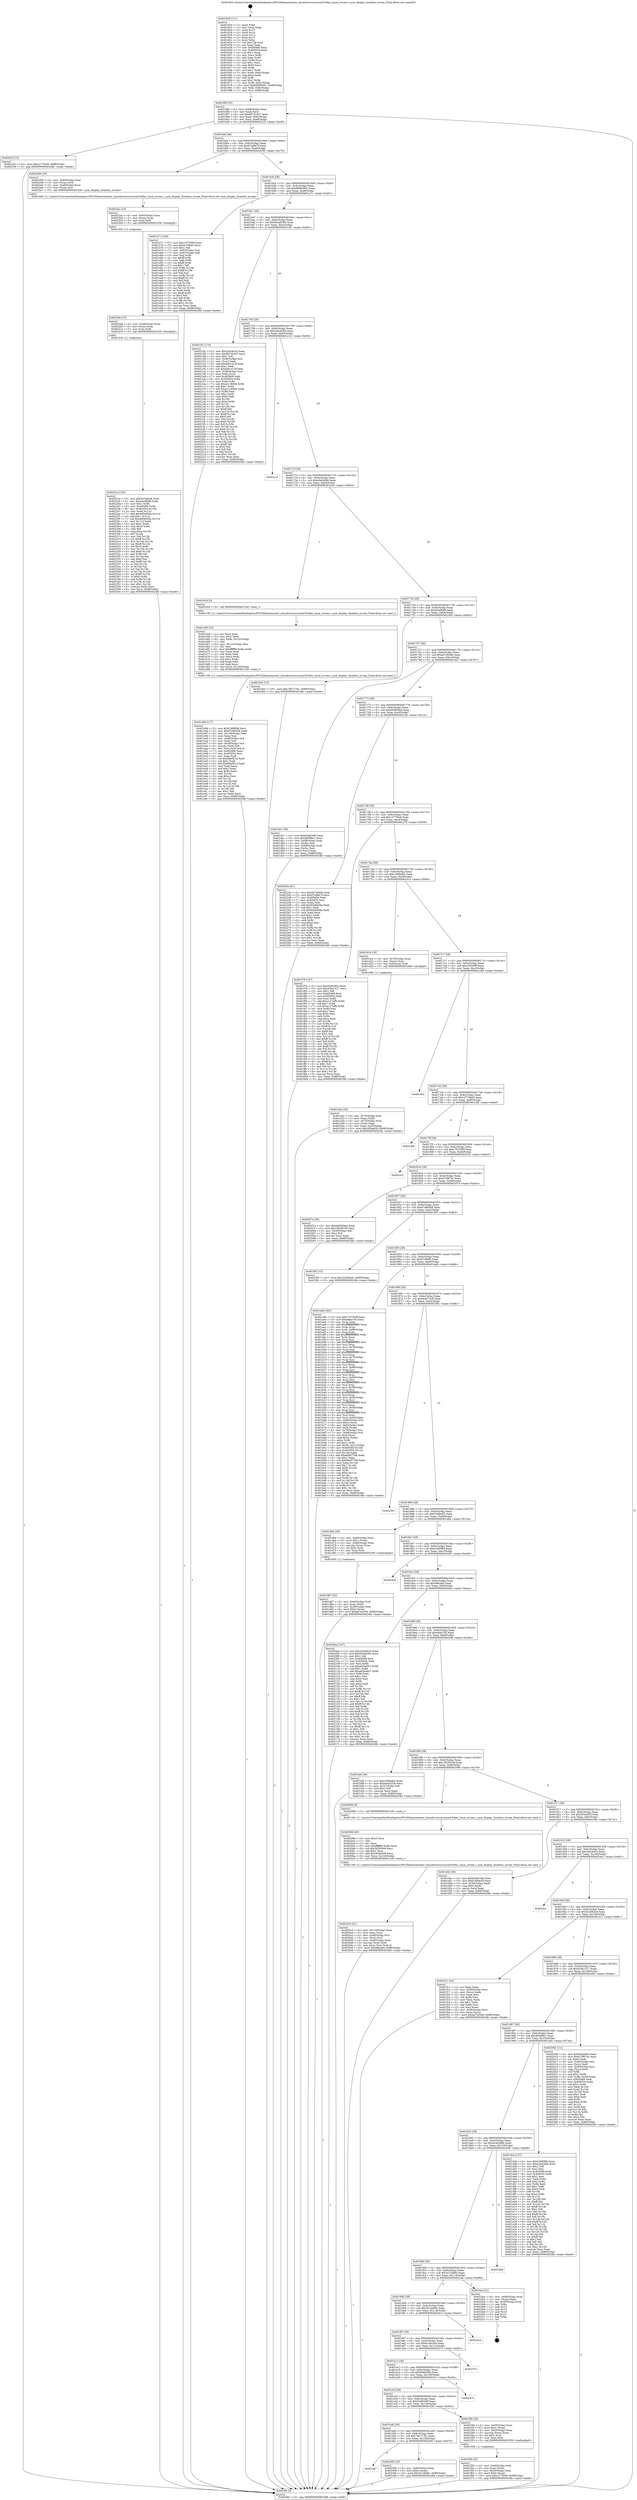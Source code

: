 digraph "0x401620" {
  label = "0x401620 (/mnt/c/Users/mathe/Desktop/tcc/POCII/binaries/extr_linuxdriversscsisym53c8xx_2sym_nvram.c_sym_display_Symbios_nvram_Final-ollvm.out::main(0))"
  labelloc = "t"
  node[shape=record]

  Entry [label="",width=0.3,height=0.3,shape=circle,fillcolor=black,style=filled]
  "0x40168f" [label="{
     0x40168f [32]\l
     | [instrs]\l
     &nbsp;&nbsp;0x40168f \<+6\>: mov -0x88(%rbp),%eax\l
     &nbsp;&nbsp;0x401695 \<+2\>: mov %eax,%ecx\l
     &nbsp;&nbsp;0x401697 \<+6\>: sub $0x867d2447,%ecx\l
     &nbsp;&nbsp;0x40169d \<+6\>: mov %eax,-0x9c(%rbp)\l
     &nbsp;&nbsp;0x4016a3 \<+6\>: mov %ecx,-0xa0(%rbp)\l
     &nbsp;&nbsp;0x4016a9 \<+6\>: je 000000000040222f \<main+0xc0f\>\l
  }"]
  "0x40222f" [label="{
     0x40222f [15]\l
     | [instrs]\l
     &nbsp;&nbsp;0x40222f \<+10\>: movl $0xc277f2e9,-0x88(%rbp)\l
     &nbsp;&nbsp;0x402239 \<+5\>: jmp 00000000004024fe \<main+0xede\>\l
  }"]
  "0x4016af" [label="{
     0x4016af [28]\l
     | [instrs]\l
     &nbsp;&nbsp;0x4016af \<+5\>: jmp 00000000004016b4 \<main+0x94\>\l
     &nbsp;&nbsp;0x4016b4 \<+6\>: mov -0x9c(%rbp),%eax\l
     &nbsp;&nbsp;0x4016ba \<+5\>: sub $0x87ed9e7f,%eax\l
     &nbsp;&nbsp;0x4016bf \<+6\>: mov %eax,-0xa4(%rbp)\l
     &nbsp;&nbsp;0x4016c5 \<+6\>: je 0000000000402299 \<main+0xc79\>\l
  }"]
  Exit [label="",width=0.3,height=0.3,shape=circle,fillcolor=black,style=filled,peripheries=2]
  "0x402299" [label="{
     0x402299 [19]\l
     | [instrs]\l
     &nbsp;&nbsp;0x402299 \<+4\>: mov -0x60(%rbp),%rax\l
     &nbsp;&nbsp;0x40229d \<+3\>: mov (%rax),%rdi\l
     &nbsp;&nbsp;0x4022a0 \<+4\>: mov -0x48(%rbp),%rax\l
     &nbsp;&nbsp;0x4022a4 \<+3\>: mov (%rax),%rsi\l
     &nbsp;&nbsp;0x4022a7 \<+5\>: call 0000000000401440 \<sym_display_Symbios_nvram\>\l
     | [calls]\l
     &nbsp;&nbsp;0x401440 \{1\} (/mnt/c/Users/mathe/Desktop/tcc/POCII/binaries/extr_linuxdriversscsisym53c8xx_2sym_nvram.c_sym_display_Symbios_nvram_Final-ollvm.out::sym_display_Symbios_nvram)\l
  }"]
  "0x4016cb" [label="{
     0x4016cb [28]\l
     | [instrs]\l
     &nbsp;&nbsp;0x4016cb \<+5\>: jmp 00000000004016d0 \<main+0xb0\>\l
     &nbsp;&nbsp;0x4016d0 \<+6\>: mov -0x9c(%rbp),%eax\l
     &nbsp;&nbsp;0x4016d6 \<+5\>: sub $0x8890b061,%eax\l
     &nbsp;&nbsp;0x4016db \<+6\>: mov %eax,-0xa8(%rbp)\l
     &nbsp;&nbsp;0x4016e1 \<+6\>: je 0000000000401a71 \<main+0x451\>\l
  }"]
  "0x401a67" [label="{
     0x401a67\l
  }", style=dashed]
  "0x401a71" [label="{
     0x401a71 [106]\l
     | [instrs]\l
     &nbsp;&nbsp;0x401a71 \<+5\>: mov $0xc707500f,%eax\l
     &nbsp;&nbsp;0x401a76 \<+5\>: mov $0xd7cf94fc,%ecx\l
     &nbsp;&nbsp;0x401a7b \<+2\>: mov $0x1,%dl\l
     &nbsp;&nbsp;0x401a7d \<+7\>: mov -0x82(%rbp),%sil\l
     &nbsp;&nbsp;0x401a84 \<+7\>: mov -0x81(%rbp),%dil\l
     &nbsp;&nbsp;0x401a8b \<+3\>: mov %sil,%r8b\l
     &nbsp;&nbsp;0x401a8e \<+4\>: xor $0xff,%r8b\l
     &nbsp;&nbsp;0x401a92 \<+3\>: mov %dil,%r9b\l
     &nbsp;&nbsp;0x401a95 \<+4\>: xor $0xff,%r9b\l
     &nbsp;&nbsp;0x401a99 \<+3\>: xor $0x1,%dl\l
     &nbsp;&nbsp;0x401a9c \<+3\>: mov %r8b,%r10b\l
     &nbsp;&nbsp;0x401a9f \<+4\>: and $0xff,%r10b\l
     &nbsp;&nbsp;0x401aa3 \<+3\>: and %dl,%sil\l
     &nbsp;&nbsp;0x401aa6 \<+3\>: mov %r9b,%r11b\l
     &nbsp;&nbsp;0x401aa9 \<+4\>: and $0xff,%r11b\l
     &nbsp;&nbsp;0x401aad \<+3\>: and %dl,%dil\l
     &nbsp;&nbsp;0x401ab0 \<+3\>: or %sil,%r10b\l
     &nbsp;&nbsp;0x401ab3 \<+3\>: or %dil,%r11b\l
     &nbsp;&nbsp;0x401ab6 \<+3\>: xor %r11b,%r10b\l
     &nbsp;&nbsp;0x401ab9 \<+3\>: or %r9b,%r8b\l
     &nbsp;&nbsp;0x401abc \<+4\>: xor $0xff,%r8b\l
     &nbsp;&nbsp;0x401ac0 \<+3\>: or $0x1,%dl\l
     &nbsp;&nbsp;0x401ac3 \<+3\>: and %dl,%r8b\l
     &nbsp;&nbsp;0x401ac6 \<+3\>: or %r8b,%r10b\l
     &nbsp;&nbsp;0x401ac9 \<+4\>: test $0x1,%r10b\l
     &nbsp;&nbsp;0x401acd \<+3\>: cmovne %ecx,%eax\l
     &nbsp;&nbsp;0x401ad0 \<+6\>: mov %eax,-0x88(%rbp)\l
     &nbsp;&nbsp;0x401ad6 \<+5\>: jmp 00000000004024fe \<main+0xede\>\l
  }"]
  "0x4016e7" [label="{
     0x4016e7 [28]\l
     | [instrs]\l
     &nbsp;&nbsp;0x4016e7 \<+5\>: jmp 00000000004016ec \<main+0xcc\>\l
     &nbsp;&nbsp;0x4016ec \<+6\>: mov -0x9c(%rbp),%eax\l
     &nbsp;&nbsp;0x4016f2 \<+5\>: sub $0x924a6382,%eax\l
     &nbsp;&nbsp;0x4016f7 \<+6\>: mov %eax,-0xac(%rbp)\l
     &nbsp;&nbsp;0x4016fd \<+6\>: je 0000000000402181 \<main+0xb61\>\l
  }"]
  "0x4024fe" [label="{
     0x4024fe [5]\l
     | [instrs]\l
     &nbsp;&nbsp;0x4024fe \<+5\>: jmp 000000000040168f \<main+0x6f\>\l
  }"]
  "0x401620" [label="{
     0x401620 [111]\l
     | [instrs]\l
     &nbsp;&nbsp;0x401620 \<+1\>: push %rbp\l
     &nbsp;&nbsp;0x401621 \<+3\>: mov %rsp,%rbp\l
     &nbsp;&nbsp;0x401624 \<+2\>: push %r15\l
     &nbsp;&nbsp;0x401626 \<+2\>: push %r14\l
     &nbsp;&nbsp;0x401628 \<+2\>: push %r13\l
     &nbsp;&nbsp;0x40162a \<+2\>: push %r12\l
     &nbsp;&nbsp;0x40162c \<+1\>: push %rbx\l
     &nbsp;&nbsp;0x40162d \<+7\>: sub $0x128,%rsp\l
     &nbsp;&nbsp;0x401634 \<+2\>: xor %eax,%eax\l
     &nbsp;&nbsp;0x401636 \<+7\>: mov 0x405068,%ecx\l
     &nbsp;&nbsp;0x40163d \<+7\>: mov 0x405054,%edx\l
     &nbsp;&nbsp;0x401644 \<+3\>: sub $0x1,%eax\l
     &nbsp;&nbsp;0x401647 \<+3\>: mov %ecx,%r8d\l
     &nbsp;&nbsp;0x40164a \<+3\>: add %eax,%r8d\l
     &nbsp;&nbsp;0x40164d \<+4\>: imul %r8d,%ecx\l
     &nbsp;&nbsp;0x401651 \<+3\>: and $0x1,%ecx\l
     &nbsp;&nbsp;0x401654 \<+3\>: cmp $0x0,%ecx\l
     &nbsp;&nbsp;0x401657 \<+4\>: sete %r9b\l
     &nbsp;&nbsp;0x40165b \<+4\>: and $0x1,%r9b\l
     &nbsp;&nbsp;0x40165f \<+7\>: mov %r9b,-0x82(%rbp)\l
     &nbsp;&nbsp;0x401666 \<+3\>: cmp $0xa,%edx\l
     &nbsp;&nbsp;0x401669 \<+4\>: setl %r9b\l
     &nbsp;&nbsp;0x40166d \<+4\>: and $0x1,%r9b\l
     &nbsp;&nbsp;0x401671 \<+7\>: mov %r9b,-0x81(%rbp)\l
     &nbsp;&nbsp;0x401678 \<+10\>: movl $0x8890b061,-0x88(%rbp)\l
     &nbsp;&nbsp;0x401682 \<+6\>: mov %edi,-0x8c(%rbp)\l
     &nbsp;&nbsp;0x401688 \<+7\>: mov %rsi,-0x98(%rbp)\l
  }"]
  "0x402395" [label="{
     0x402395 [25]\l
     | [instrs]\l
     &nbsp;&nbsp;0x402395 \<+4\>: mov -0x80(%rbp),%rax\l
     &nbsp;&nbsp;0x402399 \<+6\>: movl $0x0,(%rax)\l
     &nbsp;&nbsp;0x40239f \<+10\>: movl $0x5a728d9c,-0x88(%rbp)\l
     &nbsp;&nbsp;0x4023a9 \<+5\>: jmp 00000000004024fe \<main+0xede\>\l
  }"]
  "0x402181" [label="{
     0x402181 [174]\l
     | [instrs]\l
     &nbsp;&nbsp;0x402181 \<+5\>: mov $0x2a5c6e34,%eax\l
     &nbsp;&nbsp;0x402186 \<+5\>: mov $0x867d2447,%ecx\l
     &nbsp;&nbsp;0x40218b \<+2\>: mov $0x1,%dl\l
     &nbsp;&nbsp;0x40218d \<+4\>: mov -0x40(%rbp),%rsi\l
     &nbsp;&nbsp;0x402191 \<+2\>: mov (%rsi),%edi\l
     &nbsp;&nbsp;0x402193 \<+6\>: add $0x9a91413f,%edi\l
     &nbsp;&nbsp;0x402199 \<+3\>: add $0x1,%edi\l
     &nbsp;&nbsp;0x40219c \<+6\>: sub $0x9a91413f,%edi\l
     &nbsp;&nbsp;0x4021a2 \<+4\>: mov -0x40(%rbp),%rsi\l
     &nbsp;&nbsp;0x4021a6 \<+2\>: mov %edi,(%rsi)\l
     &nbsp;&nbsp;0x4021a8 \<+7\>: mov 0x405068,%edi\l
     &nbsp;&nbsp;0x4021af \<+8\>: mov 0x405054,%r8d\l
     &nbsp;&nbsp;0x4021b7 \<+3\>: mov %edi,%r9d\l
     &nbsp;&nbsp;0x4021ba \<+7\>: sub $0xa21c8068,%r9d\l
     &nbsp;&nbsp;0x4021c1 \<+4\>: sub $0x1,%r9d\l
     &nbsp;&nbsp;0x4021c5 \<+7\>: add $0xa21c8068,%r9d\l
     &nbsp;&nbsp;0x4021cc \<+4\>: imul %r9d,%edi\l
     &nbsp;&nbsp;0x4021d0 \<+3\>: and $0x1,%edi\l
     &nbsp;&nbsp;0x4021d3 \<+3\>: cmp $0x0,%edi\l
     &nbsp;&nbsp;0x4021d6 \<+4\>: sete %r10b\l
     &nbsp;&nbsp;0x4021da \<+4\>: cmp $0xa,%r8d\l
     &nbsp;&nbsp;0x4021de \<+4\>: setl %r11b\l
     &nbsp;&nbsp;0x4021e2 \<+3\>: mov %r10b,%bl\l
     &nbsp;&nbsp;0x4021e5 \<+3\>: xor $0xff,%bl\l
     &nbsp;&nbsp;0x4021e8 \<+3\>: mov %r11b,%r14b\l
     &nbsp;&nbsp;0x4021eb \<+4\>: xor $0xff,%r14b\l
     &nbsp;&nbsp;0x4021ef \<+3\>: xor $0x0,%dl\l
     &nbsp;&nbsp;0x4021f2 \<+3\>: mov %bl,%r15b\l
     &nbsp;&nbsp;0x4021f5 \<+4\>: and $0x0,%r15b\l
     &nbsp;&nbsp;0x4021f9 \<+3\>: and %dl,%r10b\l
     &nbsp;&nbsp;0x4021fc \<+3\>: mov %r14b,%r12b\l
     &nbsp;&nbsp;0x4021ff \<+4\>: and $0x0,%r12b\l
     &nbsp;&nbsp;0x402203 \<+3\>: and %dl,%r11b\l
     &nbsp;&nbsp;0x402206 \<+3\>: or %r10b,%r15b\l
     &nbsp;&nbsp;0x402209 \<+3\>: or %r11b,%r12b\l
     &nbsp;&nbsp;0x40220c \<+3\>: xor %r12b,%r15b\l
     &nbsp;&nbsp;0x40220f \<+3\>: or %r14b,%bl\l
     &nbsp;&nbsp;0x402212 \<+3\>: xor $0xff,%bl\l
     &nbsp;&nbsp;0x402215 \<+3\>: or $0x0,%dl\l
     &nbsp;&nbsp;0x402218 \<+2\>: and %dl,%bl\l
     &nbsp;&nbsp;0x40221a \<+3\>: or %bl,%r15b\l
     &nbsp;&nbsp;0x40221d \<+4\>: test $0x1,%r15b\l
     &nbsp;&nbsp;0x402221 \<+3\>: cmovne %ecx,%eax\l
     &nbsp;&nbsp;0x402224 \<+6\>: mov %eax,-0x88(%rbp)\l
     &nbsp;&nbsp;0x40222a \<+5\>: jmp 00000000004024fe \<main+0xede\>\l
  }"]
  "0x401703" [label="{
     0x401703 [28]\l
     | [instrs]\l
     &nbsp;&nbsp;0x401703 \<+5\>: jmp 0000000000401708 \<main+0xe8\>\l
     &nbsp;&nbsp;0x401708 \<+6\>: mov -0x9c(%rbp),%eax\l
     &nbsp;&nbsp;0x40170e \<+5\>: sub $0xa04cd256,%eax\l
     &nbsp;&nbsp;0x401713 \<+6\>: mov %eax,-0xb0(%rbp)\l
     &nbsp;&nbsp;0x401719 \<+6\>: je 0000000000401c12 \<main+0x5f2\>\l
  }"]
  "0x4022ca" [label="{
     0x4022ca [153]\l
     | [instrs]\l
     &nbsp;&nbsp;0x4022ca \<+5\>: mov $0x5b7aab06,%ecx\l
     &nbsp;&nbsp;0x4022cf \<+5\>: mov $0xa5e08af9,%edx\l
     &nbsp;&nbsp;0x4022d4 \<+3\>: mov $0x1,%r8b\l
     &nbsp;&nbsp;0x4022d7 \<+8\>: mov 0x405068,%r9d\l
     &nbsp;&nbsp;0x4022df \<+8\>: mov 0x405054,%r10d\l
     &nbsp;&nbsp;0x4022e7 \<+3\>: mov %r9d,%r11d\l
     &nbsp;&nbsp;0x4022ea \<+7\>: add $0x4d0e056e,%r11d\l
     &nbsp;&nbsp;0x4022f1 \<+4\>: sub $0x1,%r11d\l
     &nbsp;&nbsp;0x4022f5 \<+7\>: sub $0x4d0e056e,%r11d\l
     &nbsp;&nbsp;0x4022fc \<+4\>: imul %r11d,%r9d\l
     &nbsp;&nbsp;0x402300 \<+4\>: and $0x1,%r9d\l
     &nbsp;&nbsp;0x402304 \<+4\>: cmp $0x0,%r9d\l
     &nbsp;&nbsp;0x402308 \<+3\>: sete %bl\l
     &nbsp;&nbsp;0x40230b \<+4\>: cmp $0xa,%r10d\l
     &nbsp;&nbsp;0x40230f \<+4\>: setl %r14b\l
     &nbsp;&nbsp;0x402313 \<+3\>: mov %bl,%r15b\l
     &nbsp;&nbsp;0x402316 \<+4\>: xor $0xff,%r15b\l
     &nbsp;&nbsp;0x40231a \<+3\>: mov %r14b,%r12b\l
     &nbsp;&nbsp;0x40231d \<+4\>: xor $0xff,%r12b\l
     &nbsp;&nbsp;0x402321 \<+4\>: xor $0x0,%r8b\l
     &nbsp;&nbsp;0x402325 \<+3\>: mov %r15b,%r13b\l
     &nbsp;&nbsp;0x402328 \<+4\>: and $0x0,%r13b\l
     &nbsp;&nbsp;0x40232c \<+3\>: and %r8b,%bl\l
     &nbsp;&nbsp;0x40232f \<+3\>: mov %r12b,%al\l
     &nbsp;&nbsp;0x402332 \<+2\>: and $0x0,%al\l
     &nbsp;&nbsp;0x402334 \<+3\>: and %r8b,%r14b\l
     &nbsp;&nbsp;0x402337 \<+3\>: or %bl,%r13b\l
     &nbsp;&nbsp;0x40233a \<+3\>: or %r14b,%al\l
     &nbsp;&nbsp;0x40233d \<+3\>: xor %al,%r13b\l
     &nbsp;&nbsp;0x402340 \<+3\>: or %r12b,%r15b\l
     &nbsp;&nbsp;0x402343 \<+4\>: xor $0xff,%r15b\l
     &nbsp;&nbsp;0x402347 \<+4\>: or $0x0,%r8b\l
     &nbsp;&nbsp;0x40234b \<+3\>: and %r8b,%r15b\l
     &nbsp;&nbsp;0x40234e \<+3\>: or %r15b,%r13b\l
     &nbsp;&nbsp;0x402351 \<+4\>: test $0x1,%r13b\l
     &nbsp;&nbsp;0x402355 \<+3\>: cmovne %edx,%ecx\l
     &nbsp;&nbsp;0x402358 \<+6\>: mov %ecx,-0x88(%rbp)\l
     &nbsp;&nbsp;0x40235e \<+5\>: jmp 00000000004024fe \<main+0xede\>\l
  }"]
  "0x401c12" [label="{
     0x401c12\l
  }", style=dashed]
  "0x40171f" [label="{
     0x40171f [28]\l
     | [instrs]\l
     &nbsp;&nbsp;0x40171f \<+5\>: jmp 0000000000401724 \<main+0x104\>\l
     &nbsp;&nbsp;0x401724 \<+6\>: mov -0x9c(%rbp),%eax\l
     &nbsp;&nbsp;0x40172a \<+5\>: sub $0xa3a0c6bb,%eax\l
     &nbsp;&nbsp;0x40172f \<+6\>: mov %eax,-0xb4(%rbp)\l
     &nbsp;&nbsp;0x401735 \<+6\>: je 0000000000401e54 \<main+0x834\>\l
  }"]
  "0x4022bb" [label="{
     0x4022bb [15]\l
     | [instrs]\l
     &nbsp;&nbsp;0x4022bb \<+4\>: mov -0x48(%rbp),%rax\l
     &nbsp;&nbsp;0x4022bf \<+3\>: mov (%rax),%rax\l
     &nbsp;&nbsp;0x4022c2 \<+3\>: mov %rax,%rdi\l
     &nbsp;&nbsp;0x4022c5 \<+5\>: call 0000000000401030 \<free@plt\>\l
     | [calls]\l
     &nbsp;&nbsp;0x401030 \{1\} (unknown)\l
  }"]
  "0x401e54" [label="{
     0x401e54 [5]\l
     | [instrs]\l
     &nbsp;&nbsp;0x401e54 \<+5\>: call 0000000000401160 \<next_i\>\l
     | [calls]\l
     &nbsp;&nbsp;0x401160 \{1\} (/mnt/c/Users/mathe/Desktop/tcc/POCII/binaries/extr_linuxdriversscsisym53c8xx_2sym_nvram.c_sym_display_Symbios_nvram_Final-ollvm.out::next_i)\l
  }"]
  "0x40173b" [label="{
     0x40173b [28]\l
     | [instrs]\l
     &nbsp;&nbsp;0x40173b \<+5\>: jmp 0000000000401740 \<main+0x120\>\l
     &nbsp;&nbsp;0x401740 \<+6\>: mov -0x9c(%rbp),%eax\l
     &nbsp;&nbsp;0x401746 \<+5\>: sub $0xa5e08af9,%eax\l
     &nbsp;&nbsp;0x40174b \<+6\>: mov %eax,-0xb8(%rbp)\l
     &nbsp;&nbsp;0x401751 \<+6\>: je 0000000000402363 \<main+0xd43\>\l
  }"]
  "0x4022ac" [label="{
     0x4022ac [15]\l
     | [instrs]\l
     &nbsp;&nbsp;0x4022ac \<+4\>: mov -0x60(%rbp),%rax\l
     &nbsp;&nbsp;0x4022b0 \<+3\>: mov (%rax),%rax\l
     &nbsp;&nbsp;0x4022b3 \<+3\>: mov %rax,%rdi\l
     &nbsp;&nbsp;0x4022b6 \<+5\>: call 0000000000401030 \<free@plt\>\l
     | [calls]\l
     &nbsp;&nbsp;0x401030 \{1\} (unknown)\l
  }"]
  "0x402363" [label="{
     0x402363 [15]\l
     | [instrs]\l
     &nbsp;&nbsp;0x402363 \<+10\>: movl $0x7b671781,-0x88(%rbp)\l
     &nbsp;&nbsp;0x40236d \<+5\>: jmp 00000000004024fe \<main+0xede\>\l
  }"]
  "0x401757" [label="{
     0x401757 [28]\l
     | [instrs]\l
     &nbsp;&nbsp;0x401757 \<+5\>: jmp 000000000040175c \<main+0x13c\>\l
     &nbsp;&nbsp;0x40175c \<+6\>: mov -0x9c(%rbp),%eax\l
     &nbsp;&nbsp;0x401762 \<+5\>: sub $0xad7e029d,%eax\l
     &nbsp;&nbsp;0x401767 \<+6\>: mov %eax,-0xbc(%rbp)\l
     &nbsp;&nbsp;0x40176d \<+6\>: je 0000000000401da7 \<main+0x787\>\l
  }"]
  "0x4020c5" [label="{
     0x4020c5 [41]\l
     | [instrs]\l
     &nbsp;&nbsp;0x4020c5 \<+6\>: mov -0x134(%rbp),%ecx\l
     &nbsp;&nbsp;0x4020cb \<+3\>: imul %eax,%ecx\l
     &nbsp;&nbsp;0x4020ce \<+4\>: mov -0x48(%rbp),%rsi\l
     &nbsp;&nbsp;0x4020d2 \<+3\>: mov (%rsi),%rsi\l
     &nbsp;&nbsp;0x4020d5 \<+4\>: mov -0x40(%rbp),%rdi\l
     &nbsp;&nbsp;0x4020d9 \<+3\>: movslq (%rdi),%rdi\l
     &nbsp;&nbsp;0x4020dc \<+3\>: mov %ecx,(%rsi,%rdi,4)\l
     &nbsp;&nbsp;0x4020df \<+10\>: movl $0xd9fcab0,-0x88(%rbp)\l
     &nbsp;&nbsp;0x4020e9 \<+5\>: jmp 00000000004024fe \<main+0xede\>\l
  }"]
  "0x401da7" [label="{
     0x401da7 [36]\l
     | [instrs]\l
     &nbsp;&nbsp;0x401da7 \<+5\>: mov $0x63af63d9,%eax\l
     &nbsp;&nbsp;0x401dac \<+5\>: mov $0x4856f6cc,%ecx\l
     &nbsp;&nbsp;0x401db1 \<+4\>: mov -0x58(%rbp),%rdx\l
     &nbsp;&nbsp;0x401db5 \<+2\>: mov (%rdx),%esi\l
     &nbsp;&nbsp;0x401db7 \<+4\>: mov -0x68(%rbp),%rdx\l
     &nbsp;&nbsp;0x401dbb \<+2\>: cmp (%rdx),%esi\l
     &nbsp;&nbsp;0x401dbd \<+3\>: cmovl %ecx,%eax\l
     &nbsp;&nbsp;0x401dc0 \<+6\>: mov %eax,-0x88(%rbp)\l
     &nbsp;&nbsp;0x401dc6 \<+5\>: jmp 00000000004024fe \<main+0xede\>\l
  }"]
  "0x401773" [label="{
     0x401773 [28]\l
     | [instrs]\l
     &nbsp;&nbsp;0x401773 \<+5\>: jmp 0000000000401778 \<main+0x158\>\l
     &nbsp;&nbsp;0x401778 \<+6\>: mov -0x9c(%rbp),%eax\l
     &nbsp;&nbsp;0x40177e \<+5\>: sub $0xbb5858ad,%eax\l
     &nbsp;&nbsp;0x401783 \<+6\>: mov %eax,-0xc0(%rbp)\l
     &nbsp;&nbsp;0x401789 \<+6\>: je 000000000040223e \<main+0xc1e\>\l
  }"]
  "0x40209d" [label="{
     0x40209d [40]\l
     | [instrs]\l
     &nbsp;&nbsp;0x40209d \<+5\>: mov $0x2,%ecx\l
     &nbsp;&nbsp;0x4020a2 \<+1\>: cltd\l
     &nbsp;&nbsp;0x4020a3 \<+2\>: idiv %ecx\l
     &nbsp;&nbsp;0x4020a5 \<+6\>: imul $0xfffffffe,%edx,%ecx\l
     &nbsp;&nbsp;0x4020ab \<+6\>: sub $0x363fc648,%ecx\l
     &nbsp;&nbsp;0x4020b1 \<+3\>: add $0x1,%ecx\l
     &nbsp;&nbsp;0x4020b4 \<+6\>: add $0x363fc648,%ecx\l
     &nbsp;&nbsp;0x4020ba \<+6\>: mov %ecx,-0x134(%rbp)\l
     &nbsp;&nbsp;0x4020c0 \<+5\>: call 0000000000401160 \<next_i\>\l
     | [calls]\l
     &nbsp;&nbsp;0x401160 \{1\} (/mnt/c/Users/mathe/Desktop/tcc/POCII/binaries/extr_linuxdriversscsisym53c8xx_2sym_nvram.c_sym_display_Symbios_nvram_Final-ollvm.out::next_i)\l
  }"]
  "0x40223e" [label="{
     0x40223e [91]\l
     | [instrs]\l
     &nbsp;&nbsp;0x40223e \<+5\>: mov $0x5b7aab06,%eax\l
     &nbsp;&nbsp;0x402243 \<+5\>: mov $0x87ed9e7f,%ecx\l
     &nbsp;&nbsp;0x402248 \<+7\>: mov 0x405068,%edx\l
     &nbsp;&nbsp;0x40224f \<+7\>: mov 0x405054,%esi\l
     &nbsp;&nbsp;0x402256 \<+2\>: mov %edx,%edi\l
     &nbsp;&nbsp;0x402258 \<+6\>: add $0x63b8458a,%edi\l
     &nbsp;&nbsp;0x40225e \<+3\>: sub $0x1,%edi\l
     &nbsp;&nbsp;0x402261 \<+6\>: sub $0x63b8458a,%edi\l
     &nbsp;&nbsp;0x402267 \<+3\>: imul %edi,%edx\l
     &nbsp;&nbsp;0x40226a \<+3\>: and $0x1,%edx\l
     &nbsp;&nbsp;0x40226d \<+3\>: cmp $0x0,%edx\l
     &nbsp;&nbsp;0x402270 \<+4\>: sete %r8b\l
     &nbsp;&nbsp;0x402274 \<+3\>: cmp $0xa,%esi\l
     &nbsp;&nbsp;0x402277 \<+4\>: setl %r9b\l
     &nbsp;&nbsp;0x40227b \<+3\>: mov %r8b,%r10b\l
     &nbsp;&nbsp;0x40227e \<+3\>: and %r9b,%r10b\l
     &nbsp;&nbsp;0x402281 \<+3\>: xor %r9b,%r8b\l
     &nbsp;&nbsp;0x402284 \<+3\>: or %r8b,%r10b\l
     &nbsp;&nbsp;0x402287 \<+4\>: test $0x1,%r10b\l
     &nbsp;&nbsp;0x40228b \<+3\>: cmovne %ecx,%eax\l
     &nbsp;&nbsp;0x40228e \<+6\>: mov %eax,-0x88(%rbp)\l
     &nbsp;&nbsp;0x402294 \<+5\>: jmp 00000000004024fe \<main+0xede\>\l
  }"]
  "0x40178f" [label="{
     0x40178f [28]\l
     | [instrs]\l
     &nbsp;&nbsp;0x40178f \<+5\>: jmp 0000000000401794 \<main+0x174\>\l
     &nbsp;&nbsp;0x401794 \<+6\>: mov -0x9c(%rbp),%eax\l
     &nbsp;&nbsp;0x40179a \<+5\>: sub $0xc277f2e9,%eax\l
     &nbsp;&nbsp;0x40179f \<+6\>: mov %eax,-0xc4(%rbp)\l
     &nbsp;&nbsp;0x4017a5 \<+6\>: je 0000000000401f78 \<main+0x958\>\l
  }"]
  "0x401f58" [label="{
     0x401f58 [32]\l
     | [instrs]\l
     &nbsp;&nbsp;0x401f58 \<+4\>: mov -0x48(%rbp),%rdi\l
     &nbsp;&nbsp;0x401f5c \<+3\>: mov %rax,(%rdi)\l
     &nbsp;&nbsp;0x401f5f \<+4\>: mov -0x40(%rbp),%rax\l
     &nbsp;&nbsp;0x401f63 \<+6\>: movl $0x0,(%rax)\l
     &nbsp;&nbsp;0x401f69 \<+10\>: movl $0xc277f2e9,-0x88(%rbp)\l
     &nbsp;&nbsp;0x401f73 \<+5\>: jmp 00000000004024fe \<main+0xede\>\l
  }"]
  "0x401f78" [label="{
     0x401f78 [147]\l
     | [instrs]\l
     &nbsp;&nbsp;0x401f78 \<+5\>: mov $0x62fd385e,%eax\l
     &nbsp;&nbsp;0x401f7d \<+5\>: mov $0x428e1517,%ecx\l
     &nbsp;&nbsp;0x401f82 \<+2\>: mov $0x1,%dl\l
     &nbsp;&nbsp;0x401f84 \<+7\>: mov 0x405068,%esi\l
     &nbsp;&nbsp;0x401f8b \<+7\>: mov 0x405054,%edi\l
     &nbsp;&nbsp;0x401f92 \<+3\>: mov %esi,%r8d\l
     &nbsp;&nbsp;0x401f95 \<+7\>: add $0xa127aff4,%r8d\l
     &nbsp;&nbsp;0x401f9c \<+4\>: sub $0x1,%r8d\l
     &nbsp;&nbsp;0x401fa0 \<+7\>: sub $0xa127aff4,%r8d\l
     &nbsp;&nbsp;0x401fa7 \<+4\>: imul %r8d,%esi\l
     &nbsp;&nbsp;0x401fab \<+3\>: and $0x1,%esi\l
     &nbsp;&nbsp;0x401fae \<+3\>: cmp $0x0,%esi\l
     &nbsp;&nbsp;0x401fb1 \<+4\>: sete %r9b\l
     &nbsp;&nbsp;0x401fb5 \<+3\>: cmp $0xa,%edi\l
     &nbsp;&nbsp;0x401fb8 \<+4\>: setl %r10b\l
     &nbsp;&nbsp;0x401fbc \<+3\>: mov %r9b,%r11b\l
     &nbsp;&nbsp;0x401fbf \<+4\>: xor $0xff,%r11b\l
     &nbsp;&nbsp;0x401fc3 \<+3\>: mov %r10b,%bl\l
     &nbsp;&nbsp;0x401fc6 \<+3\>: xor $0xff,%bl\l
     &nbsp;&nbsp;0x401fc9 \<+3\>: xor $0x1,%dl\l
     &nbsp;&nbsp;0x401fcc \<+3\>: mov %r11b,%r14b\l
     &nbsp;&nbsp;0x401fcf \<+4\>: and $0xff,%r14b\l
     &nbsp;&nbsp;0x401fd3 \<+3\>: and %dl,%r9b\l
     &nbsp;&nbsp;0x401fd6 \<+3\>: mov %bl,%r15b\l
     &nbsp;&nbsp;0x401fd9 \<+4\>: and $0xff,%r15b\l
     &nbsp;&nbsp;0x401fdd \<+3\>: and %dl,%r10b\l
     &nbsp;&nbsp;0x401fe0 \<+3\>: or %r9b,%r14b\l
     &nbsp;&nbsp;0x401fe3 \<+3\>: or %r10b,%r15b\l
     &nbsp;&nbsp;0x401fe6 \<+3\>: xor %r15b,%r14b\l
     &nbsp;&nbsp;0x401fe9 \<+3\>: or %bl,%r11b\l
     &nbsp;&nbsp;0x401fec \<+4\>: xor $0xff,%r11b\l
     &nbsp;&nbsp;0x401ff0 \<+3\>: or $0x1,%dl\l
     &nbsp;&nbsp;0x401ff3 \<+3\>: and %dl,%r11b\l
     &nbsp;&nbsp;0x401ff6 \<+3\>: or %r11b,%r14b\l
     &nbsp;&nbsp;0x401ff9 \<+4\>: test $0x1,%r14b\l
     &nbsp;&nbsp;0x401ffd \<+3\>: cmovne %ecx,%eax\l
     &nbsp;&nbsp;0x402000 \<+6\>: mov %eax,-0x88(%rbp)\l
     &nbsp;&nbsp;0x402006 \<+5\>: jmp 00000000004024fe \<main+0xede\>\l
  }"]
  "0x4017ab" [label="{
     0x4017ab [28]\l
     | [instrs]\l
     &nbsp;&nbsp;0x4017ab \<+5\>: jmp 00000000004017b0 \<main+0x190\>\l
     &nbsp;&nbsp;0x4017b0 \<+6\>: mov -0x9c(%rbp),%eax\l
     &nbsp;&nbsp;0x4017b6 \<+5\>: sub $0xc298eeb5,%eax\l
     &nbsp;&nbsp;0x4017bb \<+6\>: mov %eax,-0xc8(%rbp)\l
     &nbsp;&nbsp;0x4017c1 \<+6\>: je 0000000000401d1e \<main+0x6fe\>\l
  }"]
  "0x401a4b" [label="{
     0x401a4b [28]\l
     | [instrs]\l
     &nbsp;&nbsp;0x401a4b \<+5\>: jmp 0000000000401a50 \<main+0x430\>\l
     &nbsp;&nbsp;0x401a50 \<+6\>: mov -0x9c(%rbp),%eax\l
     &nbsp;&nbsp;0x401a56 \<+5\>: sub $0x7b671781,%eax\l
     &nbsp;&nbsp;0x401a5b \<+6\>: mov %eax,-0x128(%rbp)\l
     &nbsp;&nbsp;0x401a61 \<+6\>: je 0000000000402395 \<main+0xd75\>\l
  }"]
  "0x401d1e" [label="{
     0x401d1e [16]\l
     | [instrs]\l
     &nbsp;&nbsp;0x401d1e \<+4\>: mov -0x78(%rbp),%rax\l
     &nbsp;&nbsp;0x401d22 \<+3\>: mov (%rax),%rax\l
     &nbsp;&nbsp;0x401d25 \<+4\>: mov 0x8(%rax),%rdi\l
     &nbsp;&nbsp;0x401d29 \<+5\>: call 0000000000401060 \<atoi@plt\>\l
     | [calls]\l
     &nbsp;&nbsp;0x401060 \{1\} (unknown)\l
  }"]
  "0x4017c7" [label="{
     0x4017c7 [28]\l
     | [instrs]\l
     &nbsp;&nbsp;0x4017c7 \<+5\>: jmp 00000000004017cc \<main+0x1ac\>\l
     &nbsp;&nbsp;0x4017cc \<+6\>: mov -0x9c(%rbp),%eax\l
     &nbsp;&nbsp;0x4017d2 \<+5\>: sub $0xc2f3e09f,%eax\l
     &nbsp;&nbsp;0x4017d7 \<+6\>: mov %eax,-0xcc(%rbp)\l
     &nbsp;&nbsp;0x4017dd \<+6\>: je 0000000000401c6d \<main+0x64d\>\l
  }"]
  "0x401f3b" [label="{
     0x401f3b [29]\l
     | [instrs]\l
     &nbsp;&nbsp;0x401f3b \<+4\>: mov -0x50(%rbp),%rax\l
     &nbsp;&nbsp;0x401f3f \<+6\>: movl $0x1,(%rax)\l
     &nbsp;&nbsp;0x401f45 \<+4\>: mov -0x50(%rbp),%rax\l
     &nbsp;&nbsp;0x401f49 \<+3\>: movslq (%rax),%rax\l
     &nbsp;&nbsp;0x401f4c \<+4\>: shl $0x2,%rax\l
     &nbsp;&nbsp;0x401f50 \<+3\>: mov %rax,%rdi\l
     &nbsp;&nbsp;0x401f53 \<+5\>: call 0000000000401050 \<malloc@plt\>\l
     | [calls]\l
     &nbsp;&nbsp;0x401050 \{1\} (unknown)\l
  }"]
  "0x401c6d" [label="{
     0x401c6d\l
  }", style=dashed]
  "0x4017e3" [label="{
     0x4017e3 [28]\l
     | [instrs]\l
     &nbsp;&nbsp;0x4017e3 \<+5\>: jmp 00000000004017e8 \<main+0x1c8\>\l
     &nbsp;&nbsp;0x4017e8 \<+6\>: mov -0x9c(%rbp),%eax\l
     &nbsp;&nbsp;0x4017ee \<+5\>: sub $0xc3774bd3,%eax\l
     &nbsp;&nbsp;0x4017f3 \<+6\>: mov %eax,-0xd0(%rbp)\l
     &nbsp;&nbsp;0x4017f9 \<+6\>: je 0000000000401d0f \<main+0x6ef\>\l
  }"]
  "0x401a2f" [label="{
     0x401a2f [28]\l
     | [instrs]\l
     &nbsp;&nbsp;0x401a2f \<+5\>: jmp 0000000000401a34 \<main+0x414\>\l
     &nbsp;&nbsp;0x401a34 \<+6\>: mov -0x9c(%rbp),%eax\l
     &nbsp;&nbsp;0x401a3a \<+5\>: sub $0x63af63d9,%eax\l
     &nbsp;&nbsp;0x401a3f \<+6\>: mov %eax,-0x124(%rbp)\l
     &nbsp;&nbsp;0x401a45 \<+6\>: je 0000000000401f3b \<main+0x91b\>\l
  }"]
  "0x401d0f" [label="{
     0x401d0f\l
  }", style=dashed]
  "0x4017ff" [label="{
     0x4017ff [28]\l
     | [instrs]\l
     &nbsp;&nbsp;0x4017ff \<+5\>: jmp 0000000000401804 \<main+0x1e4\>\l
     &nbsp;&nbsp;0x401804 \<+6\>: mov -0x9c(%rbp),%eax\l
     &nbsp;&nbsp;0x40180a \<+5\>: sub $0xc707500f,%eax\l
     &nbsp;&nbsp;0x40180f \<+6\>: mov %eax,-0xd4(%rbp)\l
     &nbsp;&nbsp;0x401815 \<+6\>: je 00000000004023c3 \<main+0xda3\>\l
  }"]
  "0x40247c" [label="{
     0x40247c\l
  }", style=dashed]
  "0x4023c3" [label="{
     0x4023c3\l
  }", style=dashed]
  "0x40181b" [label="{
     0x40181b [28]\l
     | [instrs]\l
     &nbsp;&nbsp;0x40181b \<+5\>: jmp 0000000000401820 \<main+0x200\>\l
     &nbsp;&nbsp;0x401820 \<+6\>: mov -0x9c(%rbp),%eax\l
     &nbsp;&nbsp;0x401826 \<+5\>: sub $0xd75f674c,%eax\l
     &nbsp;&nbsp;0x40182b \<+6\>: mov %eax,-0xd8(%rbp)\l
     &nbsp;&nbsp;0x401831 \<+6\>: je 000000000040207a \<main+0xa5a\>\l
  }"]
  "0x401a13" [label="{
     0x401a13 [28]\l
     | [instrs]\l
     &nbsp;&nbsp;0x401a13 \<+5\>: jmp 0000000000401a18 \<main+0x3f8\>\l
     &nbsp;&nbsp;0x401a18 \<+6\>: mov -0x9c(%rbp),%eax\l
     &nbsp;&nbsp;0x401a1e \<+5\>: sub $0x62fd385e,%eax\l
     &nbsp;&nbsp;0x401a23 \<+6\>: mov %eax,-0x120(%rbp)\l
     &nbsp;&nbsp;0x401a29 \<+6\>: je 000000000040247c \<main+0xe5c\>\l
  }"]
  "0x40207a" [label="{
     0x40207a [30]\l
     | [instrs]\l
     &nbsp;&nbsp;0x40207a \<+5\>: mov $0xbb5858ad,%eax\l
     &nbsp;&nbsp;0x40207f \<+5\>: mov $0x16639158,%ecx\l
     &nbsp;&nbsp;0x402084 \<+3\>: mov -0x29(%rbp),%dl\l
     &nbsp;&nbsp;0x402087 \<+3\>: test $0x1,%dl\l
     &nbsp;&nbsp;0x40208a \<+3\>: cmovne %ecx,%eax\l
     &nbsp;&nbsp;0x40208d \<+6\>: mov %eax,-0x88(%rbp)\l
     &nbsp;&nbsp;0x402093 \<+5\>: jmp 00000000004024fe \<main+0xede\>\l
  }"]
  "0x401837" [label="{
     0x401837 [28]\l
     | [instrs]\l
     &nbsp;&nbsp;0x401837 \<+5\>: jmp 000000000040183c \<main+0x21c\>\l
     &nbsp;&nbsp;0x40183c \<+6\>: mov -0x9c(%rbp),%eax\l
     &nbsp;&nbsp;0x401842 \<+5\>: sub $0xd7a9b5b8,%eax\l
     &nbsp;&nbsp;0x401847 \<+6\>: mov %eax,-0xdc(%rbp)\l
     &nbsp;&nbsp;0x40184d \<+6\>: je 0000000000401f02 \<main+0x8e2\>\l
  }"]
  "0x402372" [label="{
     0x402372\l
  }", style=dashed]
  "0x401f02" [label="{
     0x401f02 [15]\l
     | [instrs]\l
     &nbsp;&nbsp;0x401f02 \<+10\>: movl $0x322682e4,-0x88(%rbp)\l
     &nbsp;&nbsp;0x401f0c \<+5\>: jmp 00000000004024fe \<main+0xede\>\l
  }"]
  "0x401853" [label="{
     0x401853 [28]\l
     | [instrs]\l
     &nbsp;&nbsp;0x401853 \<+5\>: jmp 0000000000401858 \<main+0x238\>\l
     &nbsp;&nbsp;0x401858 \<+6\>: mov -0x9c(%rbp),%eax\l
     &nbsp;&nbsp;0x40185e \<+5\>: sub $0xd7cf94fc,%eax\l
     &nbsp;&nbsp;0x401863 \<+6\>: mov %eax,-0xe0(%rbp)\l
     &nbsp;&nbsp;0x401869 \<+6\>: je 0000000000401adb \<main+0x4bb\>\l
  }"]
  "0x4019f7" [label="{
     0x4019f7 [28]\l
     | [instrs]\l
     &nbsp;&nbsp;0x4019f7 \<+5\>: jmp 00000000004019fc \<main+0x3dc\>\l
     &nbsp;&nbsp;0x4019fc \<+6\>: mov -0x9c(%rbp),%eax\l
     &nbsp;&nbsp;0x401a02 \<+5\>: sub $0x61bbccdd,%eax\l
     &nbsp;&nbsp;0x401a07 \<+6\>: mov %eax,-0x11c(%rbp)\l
     &nbsp;&nbsp;0x401a0d \<+6\>: je 0000000000402372 \<main+0xd52\>\l
  }"]
  "0x401adb" [label="{
     0x401adb [281]\l
     | [instrs]\l
     &nbsp;&nbsp;0x401adb \<+5\>: mov $0xc707500f,%eax\l
     &nbsp;&nbsp;0x401ae0 \<+5\>: mov $0xe8da705,%ecx\l
     &nbsp;&nbsp;0x401ae5 \<+3\>: mov %rsp,%rdx\l
     &nbsp;&nbsp;0x401ae8 \<+4\>: add $0xfffffffffffffff0,%rdx\l
     &nbsp;&nbsp;0x401aec \<+3\>: mov %rdx,%rsp\l
     &nbsp;&nbsp;0x401aef \<+4\>: mov %rdx,-0x80(%rbp)\l
     &nbsp;&nbsp;0x401af3 \<+3\>: mov %rsp,%rdx\l
     &nbsp;&nbsp;0x401af6 \<+4\>: add $0xfffffffffffffff0,%rdx\l
     &nbsp;&nbsp;0x401afa \<+3\>: mov %rdx,%rsp\l
     &nbsp;&nbsp;0x401afd \<+3\>: mov %rsp,%rsi\l
     &nbsp;&nbsp;0x401b00 \<+4\>: add $0xfffffffffffffff0,%rsi\l
     &nbsp;&nbsp;0x401b04 \<+3\>: mov %rsi,%rsp\l
     &nbsp;&nbsp;0x401b07 \<+4\>: mov %rsi,-0x78(%rbp)\l
     &nbsp;&nbsp;0x401b0b \<+3\>: mov %rsp,%rsi\l
     &nbsp;&nbsp;0x401b0e \<+4\>: add $0xfffffffffffffff0,%rsi\l
     &nbsp;&nbsp;0x401b12 \<+3\>: mov %rsi,%rsp\l
     &nbsp;&nbsp;0x401b15 \<+4\>: mov %rsi,-0x70(%rbp)\l
     &nbsp;&nbsp;0x401b19 \<+3\>: mov %rsp,%rsi\l
     &nbsp;&nbsp;0x401b1c \<+4\>: add $0xfffffffffffffff0,%rsi\l
     &nbsp;&nbsp;0x401b20 \<+3\>: mov %rsi,%rsp\l
     &nbsp;&nbsp;0x401b23 \<+4\>: mov %rsi,-0x68(%rbp)\l
     &nbsp;&nbsp;0x401b27 \<+3\>: mov %rsp,%rsi\l
     &nbsp;&nbsp;0x401b2a \<+4\>: add $0xfffffffffffffff0,%rsi\l
     &nbsp;&nbsp;0x401b2e \<+3\>: mov %rsi,%rsp\l
     &nbsp;&nbsp;0x401b31 \<+4\>: mov %rsi,-0x60(%rbp)\l
     &nbsp;&nbsp;0x401b35 \<+3\>: mov %rsp,%rsi\l
     &nbsp;&nbsp;0x401b38 \<+4\>: add $0xfffffffffffffff0,%rsi\l
     &nbsp;&nbsp;0x401b3c \<+3\>: mov %rsi,%rsp\l
     &nbsp;&nbsp;0x401b3f \<+4\>: mov %rsi,-0x58(%rbp)\l
     &nbsp;&nbsp;0x401b43 \<+3\>: mov %rsp,%rsi\l
     &nbsp;&nbsp;0x401b46 \<+4\>: add $0xfffffffffffffff0,%rsi\l
     &nbsp;&nbsp;0x401b4a \<+3\>: mov %rsi,%rsp\l
     &nbsp;&nbsp;0x401b4d \<+4\>: mov %rsi,-0x50(%rbp)\l
     &nbsp;&nbsp;0x401b51 \<+3\>: mov %rsp,%rsi\l
     &nbsp;&nbsp;0x401b54 \<+4\>: add $0xfffffffffffffff0,%rsi\l
     &nbsp;&nbsp;0x401b58 \<+3\>: mov %rsi,%rsp\l
     &nbsp;&nbsp;0x401b5b \<+4\>: mov %rsi,-0x48(%rbp)\l
     &nbsp;&nbsp;0x401b5f \<+3\>: mov %rsp,%rsi\l
     &nbsp;&nbsp;0x401b62 \<+4\>: add $0xfffffffffffffff0,%rsi\l
     &nbsp;&nbsp;0x401b66 \<+3\>: mov %rsi,%rsp\l
     &nbsp;&nbsp;0x401b69 \<+4\>: mov %rsi,-0x40(%rbp)\l
     &nbsp;&nbsp;0x401b6d \<+4\>: mov -0x80(%rbp),%rsi\l
     &nbsp;&nbsp;0x401b71 \<+6\>: movl $0x0,(%rsi)\l
     &nbsp;&nbsp;0x401b77 \<+6\>: mov -0x8c(%rbp),%edi\l
     &nbsp;&nbsp;0x401b7d \<+2\>: mov %edi,(%rdx)\l
     &nbsp;&nbsp;0x401b7f \<+4\>: mov -0x78(%rbp),%rsi\l
     &nbsp;&nbsp;0x401b83 \<+7\>: mov -0x98(%rbp),%r8\l
     &nbsp;&nbsp;0x401b8a \<+3\>: mov %r8,(%rsi)\l
     &nbsp;&nbsp;0x401b8d \<+3\>: cmpl $0x2,(%rdx)\l
     &nbsp;&nbsp;0x401b90 \<+4\>: setne %r9b\l
     &nbsp;&nbsp;0x401b94 \<+4\>: and $0x1,%r9b\l
     &nbsp;&nbsp;0x401b98 \<+4\>: mov %r9b,-0x31(%rbp)\l
     &nbsp;&nbsp;0x401b9c \<+8\>: mov 0x405068,%r10d\l
     &nbsp;&nbsp;0x401ba4 \<+8\>: mov 0x405054,%r11d\l
     &nbsp;&nbsp;0x401bac \<+3\>: mov %r10d,%ebx\l
     &nbsp;&nbsp;0x401baf \<+6\>: add $0x6bb977b8,%ebx\l
     &nbsp;&nbsp;0x401bb5 \<+3\>: sub $0x1,%ebx\l
     &nbsp;&nbsp;0x401bb8 \<+6\>: sub $0x6bb977b8,%ebx\l
     &nbsp;&nbsp;0x401bbe \<+4\>: imul %ebx,%r10d\l
     &nbsp;&nbsp;0x401bc2 \<+4\>: and $0x1,%r10d\l
     &nbsp;&nbsp;0x401bc6 \<+4\>: cmp $0x0,%r10d\l
     &nbsp;&nbsp;0x401bca \<+4\>: sete %r9b\l
     &nbsp;&nbsp;0x401bce \<+4\>: cmp $0xa,%r11d\l
     &nbsp;&nbsp;0x401bd2 \<+4\>: setl %r14b\l
     &nbsp;&nbsp;0x401bd6 \<+3\>: mov %r9b,%r15b\l
     &nbsp;&nbsp;0x401bd9 \<+3\>: and %r14b,%r15b\l
     &nbsp;&nbsp;0x401bdc \<+3\>: xor %r14b,%r9b\l
     &nbsp;&nbsp;0x401bdf \<+3\>: or %r9b,%r15b\l
     &nbsp;&nbsp;0x401be2 \<+4\>: test $0x1,%r15b\l
     &nbsp;&nbsp;0x401be6 \<+3\>: cmovne %ecx,%eax\l
     &nbsp;&nbsp;0x401be9 \<+6\>: mov %eax,-0x88(%rbp)\l
     &nbsp;&nbsp;0x401bef \<+5\>: jmp 00000000004024fe \<main+0xede\>\l
  }"]
  "0x40186f" [label="{
     0x40186f [28]\l
     | [instrs]\l
     &nbsp;&nbsp;0x40186f \<+5\>: jmp 0000000000401874 \<main+0x254\>\l
     &nbsp;&nbsp;0x401874 \<+6\>: mov -0x9c(%rbp),%eax\l
     &nbsp;&nbsp;0x40187a \<+5\>: sub $0xee437ac9,%eax\l
     &nbsp;&nbsp;0x40187f \<+6\>: mov %eax,-0xe4(%rbp)\l
     &nbsp;&nbsp;0x401885 \<+6\>: je 0000000000402381 \<main+0xd61\>\l
  }"]
  "0x4024c3" [label="{
     0x4024c3\l
  }", style=dashed]
  "0x4019db" [label="{
     0x4019db [28]\l
     | [instrs]\l
     &nbsp;&nbsp;0x4019db \<+5\>: jmp 00000000004019e0 \<main+0x3c0\>\l
     &nbsp;&nbsp;0x4019e0 \<+6\>: mov -0x9c(%rbp),%eax\l
     &nbsp;&nbsp;0x4019e6 \<+5\>: sub $0x5b7aab06,%eax\l
     &nbsp;&nbsp;0x4019eb \<+6\>: mov %eax,-0x118(%rbp)\l
     &nbsp;&nbsp;0x4019f1 \<+6\>: je 00000000004024c3 \<main+0xea3\>\l
  }"]
  "0x402381" [label="{
     0x402381\l
  }", style=dashed]
  "0x40188b" [label="{
     0x40188b [28]\l
     | [instrs]\l
     &nbsp;&nbsp;0x40188b \<+5\>: jmp 0000000000401890 \<main+0x270\>\l
     &nbsp;&nbsp;0x401890 \<+6\>: mov -0x9c(%rbp),%eax\l
     &nbsp;&nbsp;0x401896 \<+5\>: sub $0xf19dbe35,%eax\l
     &nbsp;&nbsp;0x40189b \<+6\>: mov %eax,-0xe8(%rbp)\l
     &nbsp;&nbsp;0x4018a1 \<+6\>: je 0000000000401d6a \<main+0x74a\>\l
  }"]
  "0x4023ae" [label="{
     0x4023ae [21]\l
     | [instrs]\l
     &nbsp;&nbsp;0x4023ae \<+4\>: mov -0x80(%rbp),%rax\l
     &nbsp;&nbsp;0x4023b2 \<+2\>: mov (%rax),%eax\l
     &nbsp;&nbsp;0x4023b4 \<+4\>: lea -0x28(%rbp),%rsp\l
     &nbsp;&nbsp;0x4023b8 \<+1\>: pop %rbx\l
     &nbsp;&nbsp;0x4023b9 \<+2\>: pop %r12\l
     &nbsp;&nbsp;0x4023bb \<+2\>: pop %r13\l
     &nbsp;&nbsp;0x4023bd \<+2\>: pop %r14\l
     &nbsp;&nbsp;0x4023bf \<+2\>: pop %r15\l
     &nbsp;&nbsp;0x4023c1 \<+1\>: pop %rbp\l
     &nbsp;&nbsp;0x4023c2 \<+1\>: ret\l
  }"]
  "0x401d6a" [label="{
     0x401d6a [29]\l
     | [instrs]\l
     &nbsp;&nbsp;0x401d6a \<+4\>: mov -0x68(%rbp),%rax\l
     &nbsp;&nbsp;0x401d6e \<+6\>: movl $0x1,(%rax)\l
     &nbsp;&nbsp;0x401d74 \<+4\>: mov -0x68(%rbp),%rax\l
     &nbsp;&nbsp;0x401d78 \<+3\>: movslq (%rax),%rax\l
     &nbsp;&nbsp;0x401d7b \<+4\>: shl $0x2,%rax\l
     &nbsp;&nbsp;0x401d7f \<+3\>: mov %rax,%rdi\l
     &nbsp;&nbsp;0x401d82 \<+5\>: call 0000000000401050 \<malloc@plt\>\l
     | [calls]\l
     &nbsp;&nbsp;0x401050 \{1\} (unknown)\l
  }"]
  "0x4018a7" [label="{
     0x4018a7 [28]\l
     | [instrs]\l
     &nbsp;&nbsp;0x4018a7 \<+5\>: jmp 00000000004018ac \<main+0x28c\>\l
     &nbsp;&nbsp;0x4018ac \<+6\>: mov -0x9c(%rbp),%eax\l
     &nbsp;&nbsp;0x4018b2 \<+5\>: sub $0xf1d90f9d,%eax\l
     &nbsp;&nbsp;0x4018b7 \<+6\>: mov %eax,-0xec(%rbp)\l
     &nbsp;&nbsp;0x4018bd \<+6\>: je 0000000000402426 \<main+0xe06\>\l
  }"]
  "0x4019bf" [label="{
     0x4019bf [28]\l
     | [instrs]\l
     &nbsp;&nbsp;0x4019bf \<+5\>: jmp 00000000004019c4 \<main+0x3a4\>\l
     &nbsp;&nbsp;0x4019c4 \<+6\>: mov -0x9c(%rbp),%eax\l
     &nbsp;&nbsp;0x4019ca \<+5\>: sub $0x5a728d9c,%eax\l
     &nbsp;&nbsp;0x4019cf \<+6\>: mov %eax,-0x114(%rbp)\l
     &nbsp;&nbsp;0x4019d5 \<+6\>: je 00000000004023ae \<main+0xd8e\>\l
  }"]
  "0x402426" [label="{
     0x402426\l
  }", style=dashed]
  "0x4018c3" [label="{
     0x4018c3 [28]\l
     | [instrs]\l
     &nbsp;&nbsp;0x4018c3 \<+5\>: jmp 00000000004018c8 \<main+0x2a8\>\l
     &nbsp;&nbsp;0x4018c8 \<+6\>: mov -0x9c(%rbp),%eax\l
     &nbsp;&nbsp;0x4018ce \<+5\>: sub $0xd9fcab0,%eax\l
     &nbsp;&nbsp;0x4018d3 \<+6\>: mov %eax,-0xf0(%rbp)\l
     &nbsp;&nbsp;0x4018d9 \<+6\>: je 00000000004020ee \<main+0xace\>\l
  }"]
  "0x402408" [label="{
     0x402408\l
  }", style=dashed]
  "0x4020ee" [label="{
     0x4020ee [147]\l
     | [instrs]\l
     &nbsp;&nbsp;0x4020ee \<+5\>: mov $0x2a5c6e34,%eax\l
     &nbsp;&nbsp;0x4020f3 \<+5\>: mov $0x924a6382,%ecx\l
     &nbsp;&nbsp;0x4020f8 \<+2\>: mov $0x1,%dl\l
     &nbsp;&nbsp;0x4020fa \<+7\>: mov 0x405068,%esi\l
     &nbsp;&nbsp;0x402101 \<+7\>: mov 0x405054,%edi\l
     &nbsp;&nbsp;0x402108 \<+3\>: mov %esi,%r8d\l
     &nbsp;&nbsp;0x40210b \<+7\>: sub $0xa02ba651,%r8d\l
     &nbsp;&nbsp;0x402112 \<+4\>: sub $0x1,%r8d\l
     &nbsp;&nbsp;0x402116 \<+7\>: add $0xa02ba651,%r8d\l
     &nbsp;&nbsp;0x40211d \<+4\>: imul %r8d,%esi\l
     &nbsp;&nbsp;0x402121 \<+3\>: and $0x1,%esi\l
     &nbsp;&nbsp;0x402124 \<+3\>: cmp $0x0,%esi\l
     &nbsp;&nbsp;0x402127 \<+4\>: sete %r9b\l
     &nbsp;&nbsp;0x40212b \<+3\>: cmp $0xa,%edi\l
     &nbsp;&nbsp;0x40212e \<+4\>: setl %r10b\l
     &nbsp;&nbsp;0x402132 \<+3\>: mov %r9b,%r11b\l
     &nbsp;&nbsp;0x402135 \<+4\>: xor $0xff,%r11b\l
     &nbsp;&nbsp;0x402139 \<+3\>: mov %r10b,%bl\l
     &nbsp;&nbsp;0x40213c \<+3\>: xor $0xff,%bl\l
     &nbsp;&nbsp;0x40213f \<+3\>: xor $0x1,%dl\l
     &nbsp;&nbsp;0x402142 \<+3\>: mov %r11b,%r14b\l
     &nbsp;&nbsp;0x402145 \<+4\>: and $0xff,%r14b\l
     &nbsp;&nbsp;0x402149 \<+3\>: and %dl,%r9b\l
     &nbsp;&nbsp;0x40214c \<+3\>: mov %bl,%r15b\l
     &nbsp;&nbsp;0x40214f \<+4\>: and $0xff,%r15b\l
     &nbsp;&nbsp;0x402153 \<+3\>: and %dl,%r10b\l
     &nbsp;&nbsp;0x402156 \<+3\>: or %r9b,%r14b\l
     &nbsp;&nbsp;0x402159 \<+3\>: or %r10b,%r15b\l
     &nbsp;&nbsp;0x40215c \<+3\>: xor %r15b,%r14b\l
     &nbsp;&nbsp;0x40215f \<+3\>: or %bl,%r11b\l
     &nbsp;&nbsp;0x402162 \<+4\>: xor $0xff,%r11b\l
     &nbsp;&nbsp;0x402166 \<+3\>: or $0x1,%dl\l
     &nbsp;&nbsp;0x402169 \<+3\>: and %dl,%r11b\l
     &nbsp;&nbsp;0x40216c \<+3\>: or %r11b,%r14b\l
     &nbsp;&nbsp;0x40216f \<+4\>: test $0x1,%r14b\l
     &nbsp;&nbsp;0x402173 \<+3\>: cmovne %ecx,%eax\l
     &nbsp;&nbsp;0x402176 \<+6\>: mov %eax,-0x88(%rbp)\l
     &nbsp;&nbsp;0x40217c \<+5\>: jmp 00000000004024fe \<main+0xede\>\l
  }"]
  "0x4018df" [label="{
     0x4018df [28]\l
     | [instrs]\l
     &nbsp;&nbsp;0x4018df \<+5\>: jmp 00000000004018e4 \<main+0x2c4\>\l
     &nbsp;&nbsp;0x4018e4 \<+6\>: mov -0x9c(%rbp),%eax\l
     &nbsp;&nbsp;0x4018ea \<+5\>: sub $0xe8da705,%eax\l
     &nbsp;&nbsp;0x4018ef \<+6\>: mov %eax,-0xf4(%rbp)\l
     &nbsp;&nbsp;0x4018f5 \<+6\>: je 0000000000401bf4 \<main+0x5d4\>\l
  }"]
  "0x401e8d" [label="{
     0x401e8d [117]\l
     | [instrs]\l
     &nbsp;&nbsp;0x401e8d \<+5\>: mov $0xf1d90f9d,%ecx\l
     &nbsp;&nbsp;0x401e92 \<+5\>: mov $0xd7a9b5b8,%edx\l
     &nbsp;&nbsp;0x401e97 \<+6\>: mov -0x130(%rbp),%esi\l
     &nbsp;&nbsp;0x401e9d \<+3\>: imul %eax,%esi\l
     &nbsp;&nbsp;0x401ea0 \<+4\>: mov -0x60(%rbp),%r8\l
     &nbsp;&nbsp;0x401ea4 \<+3\>: mov (%r8),%r8\l
     &nbsp;&nbsp;0x401ea7 \<+4\>: mov -0x58(%rbp),%r9\l
     &nbsp;&nbsp;0x401eab \<+3\>: movslq (%r9),%r9\l
     &nbsp;&nbsp;0x401eae \<+4\>: mov %esi,(%r8,%r9,4)\l
     &nbsp;&nbsp;0x401eb2 \<+7\>: mov 0x405068,%eax\l
     &nbsp;&nbsp;0x401eb9 \<+7\>: mov 0x405054,%esi\l
     &nbsp;&nbsp;0x401ec0 \<+2\>: mov %eax,%edi\l
     &nbsp;&nbsp;0x401ec2 \<+6\>: sub $0xf6bef21d,%edi\l
     &nbsp;&nbsp;0x401ec8 \<+3\>: sub $0x1,%edi\l
     &nbsp;&nbsp;0x401ecb \<+6\>: add $0xf6bef21d,%edi\l
     &nbsp;&nbsp;0x401ed1 \<+3\>: imul %edi,%eax\l
     &nbsp;&nbsp;0x401ed4 \<+3\>: and $0x1,%eax\l
     &nbsp;&nbsp;0x401ed7 \<+3\>: cmp $0x0,%eax\l
     &nbsp;&nbsp;0x401eda \<+4\>: sete %r10b\l
     &nbsp;&nbsp;0x401ede \<+3\>: cmp $0xa,%esi\l
     &nbsp;&nbsp;0x401ee1 \<+4\>: setl %r11b\l
     &nbsp;&nbsp;0x401ee5 \<+3\>: mov %r10b,%bl\l
     &nbsp;&nbsp;0x401ee8 \<+3\>: and %r11b,%bl\l
     &nbsp;&nbsp;0x401eeb \<+3\>: xor %r11b,%r10b\l
     &nbsp;&nbsp;0x401eee \<+3\>: or %r10b,%bl\l
     &nbsp;&nbsp;0x401ef1 \<+3\>: test $0x1,%bl\l
     &nbsp;&nbsp;0x401ef4 \<+3\>: cmovne %edx,%ecx\l
     &nbsp;&nbsp;0x401ef7 \<+6\>: mov %ecx,-0x88(%rbp)\l
     &nbsp;&nbsp;0x401efd \<+5\>: jmp 00000000004024fe \<main+0xede\>\l
  }"]
  "0x401bf4" [label="{
     0x401bf4 [30]\l
     | [instrs]\l
     &nbsp;&nbsp;0x401bf4 \<+5\>: mov $0xc298eeb5,%eax\l
     &nbsp;&nbsp;0x401bf9 \<+5\>: mov $0xa04cd256,%ecx\l
     &nbsp;&nbsp;0x401bfe \<+3\>: mov -0x31(%rbp),%dl\l
     &nbsp;&nbsp;0x401c01 \<+3\>: test $0x1,%dl\l
     &nbsp;&nbsp;0x401c04 \<+3\>: cmovne %ecx,%eax\l
     &nbsp;&nbsp;0x401c07 \<+6\>: mov %eax,-0x88(%rbp)\l
     &nbsp;&nbsp;0x401c0d \<+5\>: jmp 00000000004024fe \<main+0xede\>\l
  }"]
  "0x4018fb" [label="{
     0x4018fb [28]\l
     | [instrs]\l
     &nbsp;&nbsp;0x4018fb \<+5\>: jmp 0000000000401900 \<main+0x2e0\>\l
     &nbsp;&nbsp;0x401900 \<+6\>: mov -0x9c(%rbp),%eax\l
     &nbsp;&nbsp;0x401906 \<+5\>: sub $0x16639158,%eax\l
     &nbsp;&nbsp;0x40190b \<+6\>: mov %eax,-0xf8(%rbp)\l
     &nbsp;&nbsp;0x401911 \<+6\>: je 0000000000402098 \<main+0xa78\>\l
  }"]
  "0x401d2e" [label="{
     0x401d2e [30]\l
     | [instrs]\l
     &nbsp;&nbsp;0x401d2e \<+4\>: mov -0x70(%rbp),%rdi\l
     &nbsp;&nbsp;0x401d32 \<+2\>: mov %eax,(%rdi)\l
     &nbsp;&nbsp;0x401d34 \<+4\>: mov -0x70(%rbp),%rdi\l
     &nbsp;&nbsp;0x401d38 \<+2\>: mov (%rdi),%eax\l
     &nbsp;&nbsp;0x401d3a \<+3\>: mov %eax,-0x30(%rbp)\l
     &nbsp;&nbsp;0x401d3d \<+10\>: movl $0x205ee05f,-0x88(%rbp)\l
     &nbsp;&nbsp;0x401d47 \<+5\>: jmp 00000000004024fe \<main+0xede\>\l
  }"]
  "0x401e59" [label="{
     0x401e59 [52]\l
     | [instrs]\l
     &nbsp;&nbsp;0x401e59 \<+2\>: xor %ecx,%ecx\l
     &nbsp;&nbsp;0x401e5b \<+5\>: mov $0x2,%edx\l
     &nbsp;&nbsp;0x401e60 \<+6\>: mov %edx,-0x12c(%rbp)\l
     &nbsp;&nbsp;0x401e66 \<+1\>: cltd\l
     &nbsp;&nbsp;0x401e67 \<+6\>: mov -0x12c(%rbp),%esi\l
     &nbsp;&nbsp;0x401e6d \<+2\>: idiv %esi\l
     &nbsp;&nbsp;0x401e6f \<+6\>: imul $0xfffffffe,%edx,%edx\l
     &nbsp;&nbsp;0x401e75 \<+2\>: mov %ecx,%edi\l
     &nbsp;&nbsp;0x401e77 \<+2\>: sub %edx,%edi\l
     &nbsp;&nbsp;0x401e79 \<+2\>: mov %ecx,%edx\l
     &nbsp;&nbsp;0x401e7b \<+3\>: sub $0x1,%edx\l
     &nbsp;&nbsp;0x401e7e \<+2\>: add %edx,%edi\l
     &nbsp;&nbsp;0x401e80 \<+2\>: sub %edi,%ecx\l
     &nbsp;&nbsp;0x401e82 \<+6\>: mov %ecx,-0x130(%rbp)\l
     &nbsp;&nbsp;0x401e88 \<+5\>: call 0000000000401160 \<next_i\>\l
     | [calls]\l
     &nbsp;&nbsp;0x401160 \{1\} (/mnt/c/Users/mathe/Desktop/tcc/POCII/binaries/extr_linuxdriversscsisym53c8xx_2sym_nvram.c_sym_display_Symbios_nvram_Final-ollvm.out::next_i)\l
  }"]
  "0x402098" [label="{
     0x402098 [5]\l
     | [instrs]\l
     &nbsp;&nbsp;0x402098 \<+5\>: call 0000000000401160 \<next_i\>\l
     | [calls]\l
     &nbsp;&nbsp;0x401160 \{1\} (/mnt/c/Users/mathe/Desktop/tcc/POCII/binaries/extr_linuxdriversscsisym53c8xx_2sym_nvram.c_sym_display_Symbios_nvram_Final-ollvm.out::next_i)\l
  }"]
  "0x401917" [label="{
     0x401917 [28]\l
     | [instrs]\l
     &nbsp;&nbsp;0x401917 \<+5\>: jmp 000000000040191c \<main+0x2fc\>\l
     &nbsp;&nbsp;0x40191c \<+6\>: mov -0x9c(%rbp),%eax\l
     &nbsp;&nbsp;0x401922 \<+5\>: sub $0x205ee05f,%eax\l
     &nbsp;&nbsp;0x401927 \<+6\>: mov %eax,-0xfc(%rbp)\l
     &nbsp;&nbsp;0x40192d \<+6\>: je 0000000000401d4c \<main+0x72c\>\l
  }"]
  "0x4019a3" [label="{
     0x4019a3 [28]\l
     | [instrs]\l
     &nbsp;&nbsp;0x4019a3 \<+5\>: jmp 00000000004019a8 \<main+0x388\>\l
     &nbsp;&nbsp;0x4019a8 \<+6\>: mov -0x9c(%rbp),%eax\l
     &nbsp;&nbsp;0x4019ae \<+5\>: sub $0x4c40268a,%eax\l
     &nbsp;&nbsp;0x4019b3 \<+6\>: mov %eax,-0x110(%rbp)\l
     &nbsp;&nbsp;0x4019b9 \<+6\>: je 0000000000402408 \<main+0xde8\>\l
  }"]
  "0x401d4c" [label="{
     0x401d4c [30]\l
     | [instrs]\l
     &nbsp;&nbsp;0x401d4c \<+5\>: mov $0x61bbccdd,%eax\l
     &nbsp;&nbsp;0x401d51 \<+5\>: mov $0xf19dbe35,%ecx\l
     &nbsp;&nbsp;0x401d56 \<+3\>: mov -0x30(%rbp),%edx\l
     &nbsp;&nbsp;0x401d59 \<+3\>: cmp $0x0,%edx\l
     &nbsp;&nbsp;0x401d5c \<+3\>: cmove %ecx,%eax\l
     &nbsp;&nbsp;0x401d5f \<+6\>: mov %eax,-0x88(%rbp)\l
     &nbsp;&nbsp;0x401d65 \<+5\>: jmp 00000000004024fe \<main+0xede\>\l
  }"]
  "0x401933" [label="{
     0x401933 [28]\l
     | [instrs]\l
     &nbsp;&nbsp;0x401933 \<+5\>: jmp 0000000000401938 \<main+0x318\>\l
     &nbsp;&nbsp;0x401938 \<+6\>: mov -0x9c(%rbp),%eax\l
     &nbsp;&nbsp;0x40193e \<+5\>: sub $0x2a5c6e34,%eax\l
     &nbsp;&nbsp;0x401943 \<+6\>: mov %eax,-0x100(%rbp)\l
     &nbsp;&nbsp;0x401949 \<+6\>: je 00000000004024a1 \<main+0xe81\>\l
  }"]
  "0x401d87" [label="{
     0x401d87 [32]\l
     | [instrs]\l
     &nbsp;&nbsp;0x401d87 \<+4\>: mov -0x60(%rbp),%rdi\l
     &nbsp;&nbsp;0x401d8b \<+3\>: mov %rax,(%rdi)\l
     &nbsp;&nbsp;0x401d8e \<+4\>: mov -0x58(%rbp),%rax\l
     &nbsp;&nbsp;0x401d92 \<+6\>: movl $0x0,(%rax)\l
     &nbsp;&nbsp;0x401d98 \<+10\>: movl $0xad7e029d,-0x88(%rbp)\l
     &nbsp;&nbsp;0x401da2 \<+5\>: jmp 00000000004024fe \<main+0xede\>\l
  }"]
  "0x401dcb" [label="{
     0x401dcb [137]\l
     | [instrs]\l
     &nbsp;&nbsp;0x401dcb \<+5\>: mov $0xf1d90f9d,%eax\l
     &nbsp;&nbsp;0x401dd0 \<+5\>: mov $0xa3a0c6bb,%ecx\l
     &nbsp;&nbsp;0x401dd5 \<+2\>: mov $0x1,%dl\l
     &nbsp;&nbsp;0x401dd7 \<+2\>: xor %esi,%esi\l
     &nbsp;&nbsp;0x401dd9 \<+7\>: mov 0x405068,%edi\l
     &nbsp;&nbsp;0x401de0 \<+8\>: mov 0x405054,%r8d\l
     &nbsp;&nbsp;0x401de8 \<+3\>: sub $0x1,%esi\l
     &nbsp;&nbsp;0x401deb \<+3\>: mov %edi,%r9d\l
     &nbsp;&nbsp;0x401dee \<+3\>: add %esi,%r9d\l
     &nbsp;&nbsp;0x401df1 \<+4\>: imul %r9d,%edi\l
     &nbsp;&nbsp;0x401df5 \<+3\>: and $0x1,%edi\l
     &nbsp;&nbsp;0x401df8 \<+3\>: cmp $0x0,%edi\l
     &nbsp;&nbsp;0x401dfb \<+4\>: sete %r10b\l
     &nbsp;&nbsp;0x401dff \<+4\>: cmp $0xa,%r8d\l
     &nbsp;&nbsp;0x401e03 \<+4\>: setl %r11b\l
     &nbsp;&nbsp;0x401e07 \<+3\>: mov %r10b,%bl\l
     &nbsp;&nbsp;0x401e0a \<+3\>: xor $0xff,%bl\l
     &nbsp;&nbsp;0x401e0d \<+3\>: mov %r11b,%r14b\l
     &nbsp;&nbsp;0x401e10 \<+4\>: xor $0xff,%r14b\l
     &nbsp;&nbsp;0x401e14 \<+3\>: xor $0x1,%dl\l
     &nbsp;&nbsp;0x401e17 \<+3\>: mov %bl,%r15b\l
     &nbsp;&nbsp;0x401e1a \<+4\>: and $0xff,%r15b\l
     &nbsp;&nbsp;0x401e1e \<+3\>: and %dl,%r10b\l
     &nbsp;&nbsp;0x401e21 \<+3\>: mov %r14b,%r12b\l
     &nbsp;&nbsp;0x401e24 \<+4\>: and $0xff,%r12b\l
     &nbsp;&nbsp;0x401e28 \<+3\>: and %dl,%r11b\l
     &nbsp;&nbsp;0x401e2b \<+3\>: or %r10b,%r15b\l
     &nbsp;&nbsp;0x401e2e \<+3\>: or %r11b,%r12b\l
     &nbsp;&nbsp;0x401e31 \<+3\>: xor %r12b,%r15b\l
     &nbsp;&nbsp;0x401e34 \<+3\>: or %r14b,%bl\l
     &nbsp;&nbsp;0x401e37 \<+3\>: xor $0xff,%bl\l
     &nbsp;&nbsp;0x401e3a \<+3\>: or $0x1,%dl\l
     &nbsp;&nbsp;0x401e3d \<+2\>: and %dl,%bl\l
     &nbsp;&nbsp;0x401e3f \<+3\>: or %bl,%r15b\l
     &nbsp;&nbsp;0x401e42 \<+4\>: test $0x1,%r15b\l
     &nbsp;&nbsp;0x401e46 \<+3\>: cmovne %ecx,%eax\l
     &nbsp;&nbsp;0x401e49 \<+6\>: mov %eax,-0x88(%rbp)\l
     &nbsp;&nbsp;0x401e4f \<+5\>: jmp 00000000004024fe \<main+0xede\>\l
  }"]
  "0x4024a1" [label="{
     0x4024a1\l
  }", style=dashed]
  "0x40194f" [label="{
     0x40194f [28]\l
     | [instrs]\l
     &nbsp;&nbsp;0x40194f \<+5\>: jmp 0000000000401954 \<main+0x334\>\l
     &nbsp;&nbsp;0x401954 \<+6\>: mov -0x9c(%rbp),%eax\l
     &nbsp;&nbsp;0x40195a \<+5\>: sub $0x322682e4,%eax\l
     &nbsp;&nbsp;0x40195f \<+6\>: mov %eax,-0x104(%rbp)\l
     &nbsp;&nbsp;0x401965 \<+6\>: je 0000000000401f11 \<main+0x8f1\>\l
  }"]
  "0x401987" [label="{
     0x401987 [28]\l
     | [instrs]\l
     &nbsp;&nbsp;0x401987 \<+5\>: jmp 000000000040198c \<main+0x36c\>\l
     &nbsp;&nbsp;0x40198c \<+6\>: mov -0x9c(%rbp),%eax\l
     &nbsp;&nbsp;0x401992 \<+5\>: sub $0x4856f6cc,%eax\l
     &nbsp;&nbsp;0x401997 \<+6\>: mov %eax,-0x10c(%rbp)\l
     &nbsp;&nbsp;0x40199d \<+6\>: je 0000000000401dcb \<main+0x7ab\>\l
  }"]
  "0x401f11" [label="{
     0x401f11 [42]\l
     | [instrs]\l
     &nbsp;&nbsp;0x401f11 \<+2\>: xor %eax,%eax\l
     &nbsp;&nbsp;0x401f13 \<+4\>: mov -0x58(%rbp),%rcx\l
     &nbsp;&nbsp;0x401f17 \<+2\>: mov (%rcx),%edx\l
     &nbsp;&nbsp;0x401f19 \<+2\>: mov %eax,%esi\l
     &nbsp;&nbsp;0x401f1b \<+2\>: sub %edx,%esi\l
     &nbsp;&nbsp;0x401f1d \<+2\>: mov %eax,%edx\l
     &nbsp;&nbsp;0x401f1f \<+3\>: sub $0x1,%edx\l
     &nbsp;&nbsp;0x401f22 \<+2\>: add %edx,%esi\l
     &nbsp;&nbsp;0x401f24 \<+2\>: sub %esi,%eax\l
     &nbsp;&nbsp;0x401f26 \<+4\>: mov -0x58(%rbp),%rcx\l
     &nbsp;&nbsp;0x401f2a \<+2\>: mov %eax,(%rcx)\l
     &nbsp;&nbsp;0x401f2c \<+10\>: movl $0xad7e029d,-0x88(%rbp)\l
     &nbsp;&nbsp;0x401f36 \<+5\>: jmp 00000000004024fe \<main+0xede\>\l
  }"]
  "0x40196b" [label="{
     0x40196b [28]\l
     | [instrs]\l
     &nbsp;&nbsp;0x40196b \<+5\>: jmp 0000000000401970 \<main+0x350\>\l
     &nbsp;&nbsp;0x401970 \<+6\>: mov -0x9c(%rbp),%eax\l
     &nbsp;&nbsp;0x401976 \<+5\>: sub $0x428e1517,%eax\l
     &nbsp;&nbsp;0x40197b \<+6\>: mov %eax,-0x108(%rbp)\l
     &nbsp;&nbsp;0x401981 \<+6\>: je 000000000040200b \<main+0x9eb\>\l
  }"]
  "0x40200b" [label="{
     0x40200b [111]\l
     | [instrs]\l
     &nbsp;&nbsp;0x40200b \<+5\>: mov $0x62fd385e,%eax\l
     &nbsp;&nbsp;0x402010 \<+5\>: mov $0xd75f674c,%ecx\l
     &nbsp;&nbsp;0x402015 \<+2\>: xor %edx,%edx\l
     &nbsp;&nbsp;0x402017 \<+4\>: mov -0x40(%rbp),%rsi\l
     &nbsp;&nbsp;0x40201b \<+2\>: mov (%rsi),%edi\l
     &nbsp;&nbsp;0x40201d \<+4\>: mov -0x50(%rbp),%rsi\l
     &nbsp;&nbsp;0x402021 \<+2\>: cmp (%rsi),%edi\l
     &nbsp;&nbsp;0x402023 \<+4\>: setl %r8b\l
     &nbsp;&nbsp;0x402027 \<+4\>: and $0x1,%r8b\l
     &nbsp;&nbsp;0x40202b \<+4\>: mov %r8b,-0x29(%rbp)\l
     &nbsp;&nbsp;0x40202f \<+7\>: mov 0x405068,%edi\l
     &nbsp;&nbsp;0x402036 \<+8\>: mov 0x405054,%r9d\l
     &nbsp;&nbsp;0x40203e \<+3\>: sub $0x1,%edx\l
     &nbsp;&nbsp;0x402041 \<+3\>: mov %edi,%r10d\l
     &nbsp;&nbsp;0x402044 \<+3\>: add %edx,%r10d\l
     &nbsp;&nbsp;0x402047 \<+4\>: imul %r10d,%edi\l
     &nbsp;&nbsp;0x40204b \<+3\>: and $0x1,%edi\l
     &nbsp;&nbsp;0x40204e \<+3\>: cmp $0x0,%edi\l
     &nbsp;&nbsp;0x402051 \<+4\>: sete %r8b\l
     &nbsp;&nbsp;0x402055 \<+4\>: cmp $0xa,%r9d\l
     &nbsp;&nbsp;0x402059 \<+4\>: setl %r11b\l
     &nbsp;&nbsp;0x40205d \<+3\>: mov %r8b,%bl\l
     &nbsp;&nbsp;0x402060 \<+3\>: and %r11b,%bl\l
     &nbsp;&nbsp;0x402063 \<+3\>: xor %r11b,%r8b\l
     &nbsp;&nbsp;0x402066 \<+3\>: or %r8b,%bl\l
     &nbsp;&nbsp;0x402069 \<+3\>: test $0x1,%bl\l
     &nbsp;&nbsp;0x40206c \<+3\>: cmovne %ecx,%eax\l
     &nbsp;&nbsp;0x40206f \<+6\>: mov %eax,-0x88(%rbp)\l
     &nbsp;&nbsp;0x402075 \<+5\>: jmp 00000000004024fe \<main+0xede\>\l
  }"]
  Entry -> "0x401620" [label=" 1"]
  "0x40168f" -> "0x40222f" [label=" 1"]
  "0x40168f" -> "0x4016af" [label=" 27"]
  "0x4023ae" -> Exit [label=" 1"]
  "0x4016af" -> "0x402299" [label=" 1"]
  "0x4016af" -> "0x4016cb" [label=" 26"]
  "0x402395" -> "0x4024fe" [label=" 1"]
  "0x4016cb" -> "0x401a71" [label=" 1"]
  "0x4016cb" -> "0x4016e7" [label=" 25"]
  "0x401a71" -> "0x4024fe" [label=" 1"]
  "0x401620" -> "0x40168f" [label=" 1"]
  "0x4024fe" -> "0x40168f" [label=" 27"]
  "0x401a4b" -> "0x401a67" [label=" 0"]
  "0x4016e7" -> "0x402181" [label=" 1"]
  "0x4016e7" -> "0x401703" [label=" 24"]
  "0x401a4b" -> "0x402395" [label=" 1"]
  "0x401703" -> "0x401c12" [label=" 0"]
  "0x401703" -> "0x40171f" [label=" 24"]
  "0x402363" -> "0x4024fe" [label=" 1"]
  "0x40171f" -> "0x401e54" [label=" 1"]
  "0x40171f" -> "0x40173b" [label=" 23"]
  "0x4022ca" -> "0x4024fe" [label=" 1"]
  "0x40173b" -> "0x402363" [label=" 1"]
  "0x40173b" -> "0x401757" [label=" 22"]
  "0x4022bb" -> "0x4022ca" [label=" 1"]
  "0x401757" -> "0x401da7" [label=" 2"]
  "0x401757" -> "0x401773" [label=" 20"]
  "0x4022ac" -> "0x4022bb" [label=" 1"]
  "0x401773" -> "0x40223e" [label=" 1"]
  "0x401773" -> "0x40178f" [label=" 19"]
  "0x402299" -> "0x4022ac" [label=" 1"]
  "0x40178f" -> "0x401f78" [label=" 2"]
  "0x40178f" -> "0x4017ab" [label=" 17"]
  "0x40223e" -> "0x4024fe" [label=" 1"]
  "0x4017ab" -> "0x401d1e" [label=" 1"]
  "0x4017ab" -> "0x4017c7" [label=" 16"]
  "0x40222f" -> "0x4024fe" [label=" 1"]
  "0x4017c7" -> "0x401c6d" [label=" 0"]
  "0x4017c7" -> "0x4017e3" [label=" 16"]
  "0x402181" -> "0x4024fe" [label=" 1"]
  "0x4017e3" -> "0x401d0f" [label=" 0"]
  "0x4017e3" -> "0x4017ff" [label=" 16"]
  "0x4020c5" -> "0x4024fe" [label=" 1"]
  "0x4017ff" -> "0x4023c3" [label=" 0"]
  "0x4017ff" -> "0x40181b" [label=" 16"]
  "0x40209d" -> "0x4020c5" [label=" 1"]
  "0x40181b" -> "0x40207a" [label=" 2"]
  "0x40181b" -> "0x401837" [label=" 14"]
  "0x40207a" -> "0x4024fe" [label=" 2"]
  "0x401837" -> "0x401f02" [label=" 1"]
  "0x401837" -> "0x401853" [label=" 13"]
  "0x40200b" -> "0x4024fe" [label=" 2"]
  "0x401853" -> "0x401adb" [label=" 1"]
  "0x401853" -> "0x40186f" [label=" 12"]
  "0x401f58" -> "0x4024fe" [label=" 1"]
  "0x401adb" -> "0x4024fe" [label=" 1"]
  "0x401f3b" -> "0x401f58" [label=" 1"]
  "0x40186f" -> "0x402381" [label=" 0"]
  "0x40186f" -> "0x40188b" [label=" 12"]
  "0x401a2f" -> "0x401f3b" [label=" 1"]
  "0x40188b" -> "0x401d6a" [label=" 1"]
  "0x40188b" -> "0x4018a7" [label=" 11"]
  "0x4020ee" -> "0x4024fe" [label=" 1"]
  "0x4018a7" -> "0x402426" [label=" 0"]
  "0x4018a7" -> "0x4018c3" [label=" 11"]
  "0x401a13" -> "0x40247c" [label=" 0"]
  "0x4018c3" -> "0x4020ee" [label=" 1"]
  "0x4018c3" -> "0x4018df" [label=" 10"]
  "0x402098" -> "0x40209d" [label=" 1"]
  "0x4018df" -> "0x401bf4" [label=" 1"]
  "0x4018df" -> "0x4018fb" [label=" 9"]
  "0x401bf4" -> "0x4024fe" [label=" 1"]
  "0x401d1e" -> "0x401d2e" [label=" 1"]
  "0x401d2e" -> "0x4024fe" [label=" 1"]
  "0x4019f7" -> "0x402372" [label=" 0"]
  "0x4018fb" -> "0x402098" [label=" 1"]
  "0x4018fb" -> "0x401917" [label=" 8"]
  "0x401f78" -> "0x4024fe" [label=" 2"]
  "0x401917" -> "0x401d4c" [label=" 1"]
  "0x401917" -> "0x401933" [label=" 7"]
  "0x401d4c" -> "0x4024fe" [label=" 1"]
  "0x401d6a" -> "0x401d87" [label=" 1"]
  "0x401d87" -> "0x4024fe" [label=" 1"]
  "0x401da7" -> "0x4024fe" [label=" 2"]
  "0x4019db" -> "0x4019f7" [label=" 2"]
  "0x401933" -> "0x4024a1" [label=" 0"]
  "0x401933" -> "0x40194f" [label=" 7"]
  "0x4019db" -> "0x4024c3" [label=" 0"]
  "0x40194f" -> "0x401f11" [label=" 1"]
  "0x40194f" -> "0x40196b" [label=" 6"]
  "0x4019bf" -> "0x4019db" [label=" 2"]
  "0x40196b" -> "0x40200b" [label=" 2"]
  "0x40196b" -> "0x401987" [label=" 4"]
  "0x401a2f" -> "0x401a4b" [label=" 1"]
  "0x401987" -> "0x401dcb" [label=" 1"]
  "0x401987" -> "0x4019a3" [label=" 3"]
  "0x401dcb" -> "0x4024fe" [label=" 1"]
  "0x401e54" -> "0x401e59" [label=" 1"]
  "0x401e59" -> "0x401e8d" [label=" 1"]
  "0x401e8d" -> "0x4024fe" [label=" 1"]
  "0x401f02" -> "0x4024fe" [label=" 1"]
  "0x401f11" -> "0x4024fe" [label=" 1"]
  "0x4019f7" -> "0x401a13" [label=" 2"]
  "0x4019a3" -> "0x402408" [label=" 0"]
  "0x4019a3" -> "0x4019bf" [label=" 3"]
  "0x401a13" -> "0x401a2f" [label=" 2"]
  "0x4019bf" -> "0x4023ae" [label=" 1"]
}
